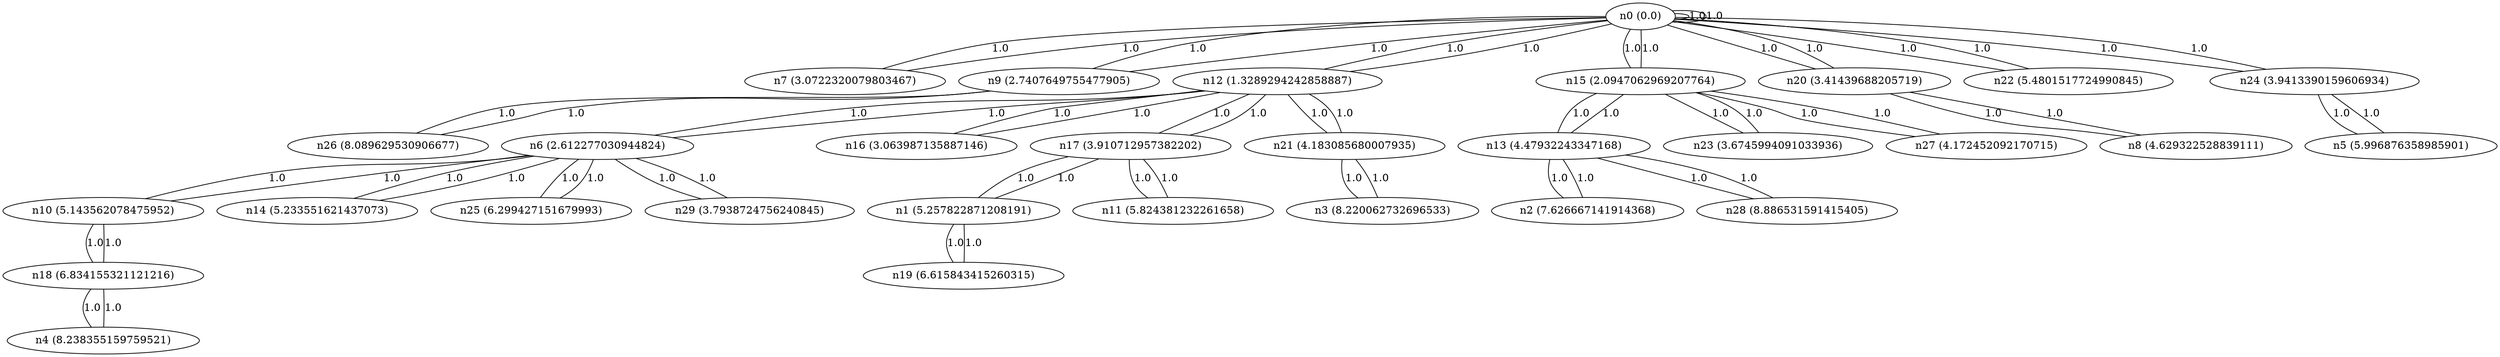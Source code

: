 graph {
n0 [label="n0 (0.0)"];
n1 [label="n1 (5.257822871208191)"];
n2 [label="n2 (7.626667141914368)"];
n3 [label="n3 (8.220062732696533)"];
n4 [label="n4 (8.238355159759521)"];
n5 [label="n5 (5.996876358985901)"];
n6 [label="n6 (2.612277030944824)"];
n7 [label="n7 (3.0722320079803467)"];
n8 [label="n8 (4.629322528839111)"];
n9 [label="n9 (2.7407649755477905)"];
n10 [label="n10 (5.143562078475952)"];
n11 [label="n11 (5.824381232261658)"];
n12 [label="n12 (1.3289294242858887)"];
n13 [label="n13 (4.47932243347168)"];
n14 [label="n14 (5.233551621437073)"];
n15 [label="n15 (2.0947062969207764)"];
n16 [label="n16 (3.063987135887146)"];
n17 [label="n17 (3.910712957382202)"];
n18 [label="n18 (6.834155321121216)"];
n19 [label="n19 (6.615843415260315)"];
n20 [label="n20 (3.41439688205719)"];
n21 [label="n21 (4.183085680007935)"];
n22 [label="n22 (5.4801517724990845)"];
n23 [label="n23 (3.6745994091033936)"];
n24 [label="n24 (3.9413390159606934)"];
n25 [label="n25 (6.299427151679993)"];
n26 [label="n26 (8.089629530906677)"];
n27 [label="n27 (4.172452092170715)"];
n28 [label="n28 (8.886531591415405)"];
n29 [label="n29 (3.7938724756240845)"];
n0 -- n20 [weight=1.0 label=1.0];
n0 -- n24 [weight=1.0 label=1.0];
n0 -- n0 [weight=1.0 label=1.0];
n0 -- n9 [weight=1.0 label=1.0];
n0 -- n22 [weight=1.0 label=1.0];
n0 -- n12 [weight=1.0 label=1.0];
n0 -- n15 [weight=1.0 label=1.0];
n0 -- n7 [weight=1.0 label=1.0];
n0 -- n0 [weight=1.0 label=1.0];
n1 -- n17 [weight=1.0 label=1.0];
n1 -- n19 [weight=1.0 label=1.0];
n2 -- n13 [weight=1.0 label=1.0];
n3 -- n21 [weight=1.0 label=1.0];
n4 -- n18 [weight=1.0 label=1.0];
n5 -- n24 [weight=1.0 label=1.0];
n6 -- n25 [weight=1.0 label=1.0];
n6 -- n14 [weight=1.0 label=1.0];
n6 -- n29 [weight=1.0 label=1.0];
n6 -- n12 [weight=1.0 label=1.0];
n6 -- n10 [weight=1.0 label=1.0];
n7 -- n0 [weight=1.0 label=1.0];
n8 -- n20 [weight=1.0 label=1.0];
n9 -- n0 [weight=1.0 label=1.0];
n9 -- n26 [weight=1.0 label=1.0];
n10 -- n18 [weight=1.0 label=1.0];
n10 -- n6 [weight=1.0 label=1.0];
n11 -- n17 [weight=1.0 label=1.0];
n12 -- n16 [weight=1.0 label=1.0];
n12 -- n0 [weight=1.0 label=1.0];
n12 -- n6 [weight=1.0 label=1.0];
n12 -- n17 [weight=1.0 label=1.0];
n12 -- n21 [weight=1.0 label=1.0];
n13 -- n28 [weight=1.0 label=1.0];
n13 -- n2 [weight=1.0 label=1.0];
n13 -- n15 [weight=1.0 label=1.0];
n14 -- n6 [weight=1.0 label=1.0];
n15 -- n27 [weight=1.0 label=1.0];
n15 -- n23 [weight=1.0 label=1.0];
n15 -- n13 [weight=1.0 label=1.0];
n15 -- n0 [weight=1.0 label=1.0];
n16 -- n12 [weight=1.0 label=1.0];
n17 -- n1 [weight=1.0 label=1.0];
n17 -- n11 [weight=1.0 label=1.0];
n17 -- n12 [weight=1.0 label=1.0];
n18 -- n10 [weight=1.0 label=1.0];
n18 -- n4 [weight=1.0 label=1.0];
n19 -- n1 [weight=1.0 label=1.0];
n20 -- n0 [weight=1.0 label=1.0];
n20 -- n8 [weight=1.0 label=1.0];
n21 -- n12 [weight=1.0 label=1.0];
n21 -- n3 [weight=1.0 label=1.0];
n22 -- n0 [weight=1.0 label=1.0];
n23 -- n15 [weight=1.0 label=1.0];
n24 -- n0 [weight=1.0 label=1.0];
n24 -- n5 [weight=1.0 label=1.0];
n25 -- n6 [weight=1.0 label=1.0];
n26 -- n9 [weight=1.0 label=1.0];
n27 -- n15 [weight=1.0 label=1.0];
n28 -- n13 [weight=1.0 label=1.0];
n29 -- n6 [weight=1.0 label=1.0];
}
